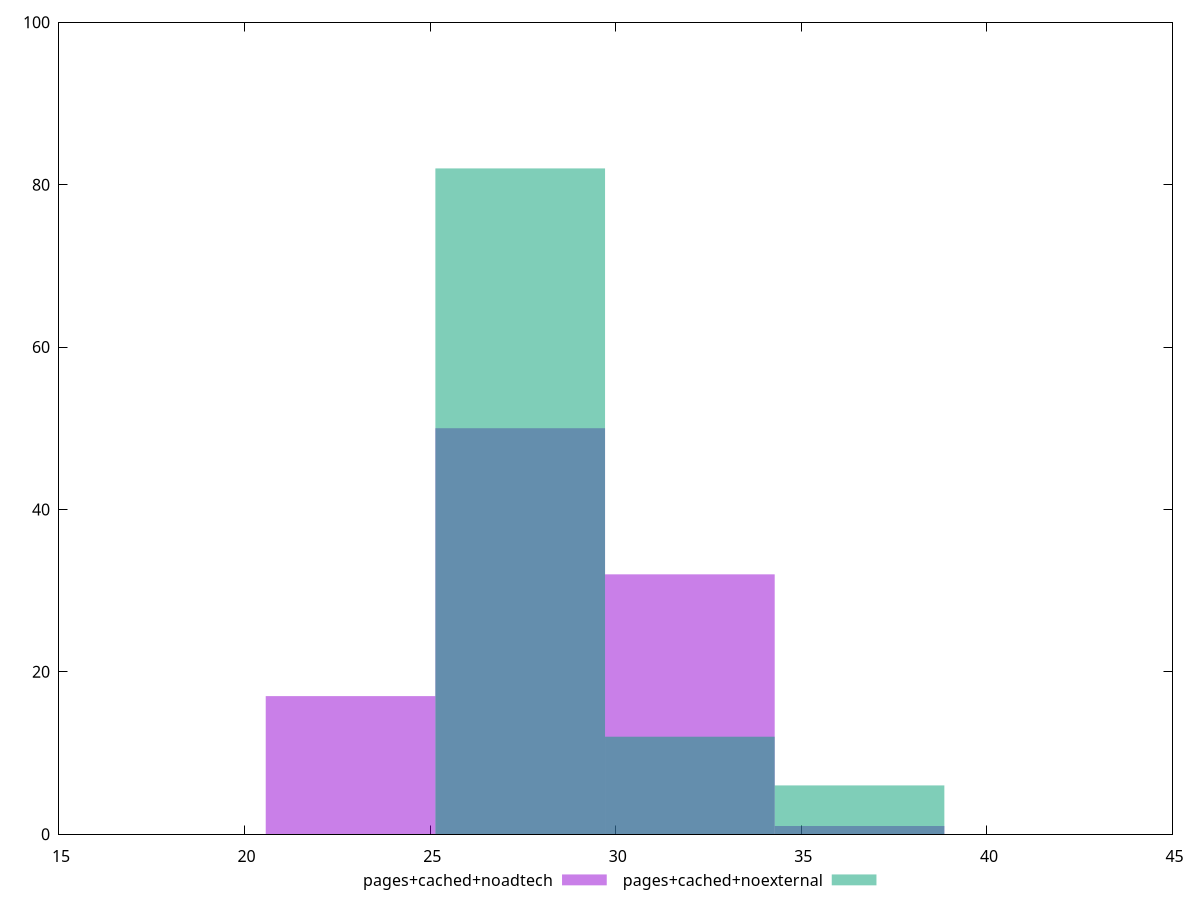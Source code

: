 reset
set terminal svg size 640, 500 enhanced background rgb 'white'
set output "report_00007_2020-12-11T15:55:29.892Z/max-potential-fid/comparison/histogram/4_vs_5.svg"

$pagesCachedNoadtech <<EOF
22.854972476927177 17
31.99696146769805 32
27.425966972312615 50
36.567955963083485 1
EOF

$pagesCachedNoexternal <<EOF
31.99696146769805 12
27.425966972312615 82
36.567955963083485 6
EOF

set key outside below
set boxwidth 4.570994495385436
set yrange [0:100]
set style fill transparent solid 0.5 noborder

plot \
  $pagesCachedNoadtech title "pages+cached+noadtech" with boxes, \
  $pagesCachedNoexternal title "pages+cached+noexternal" with boxes, \


reset